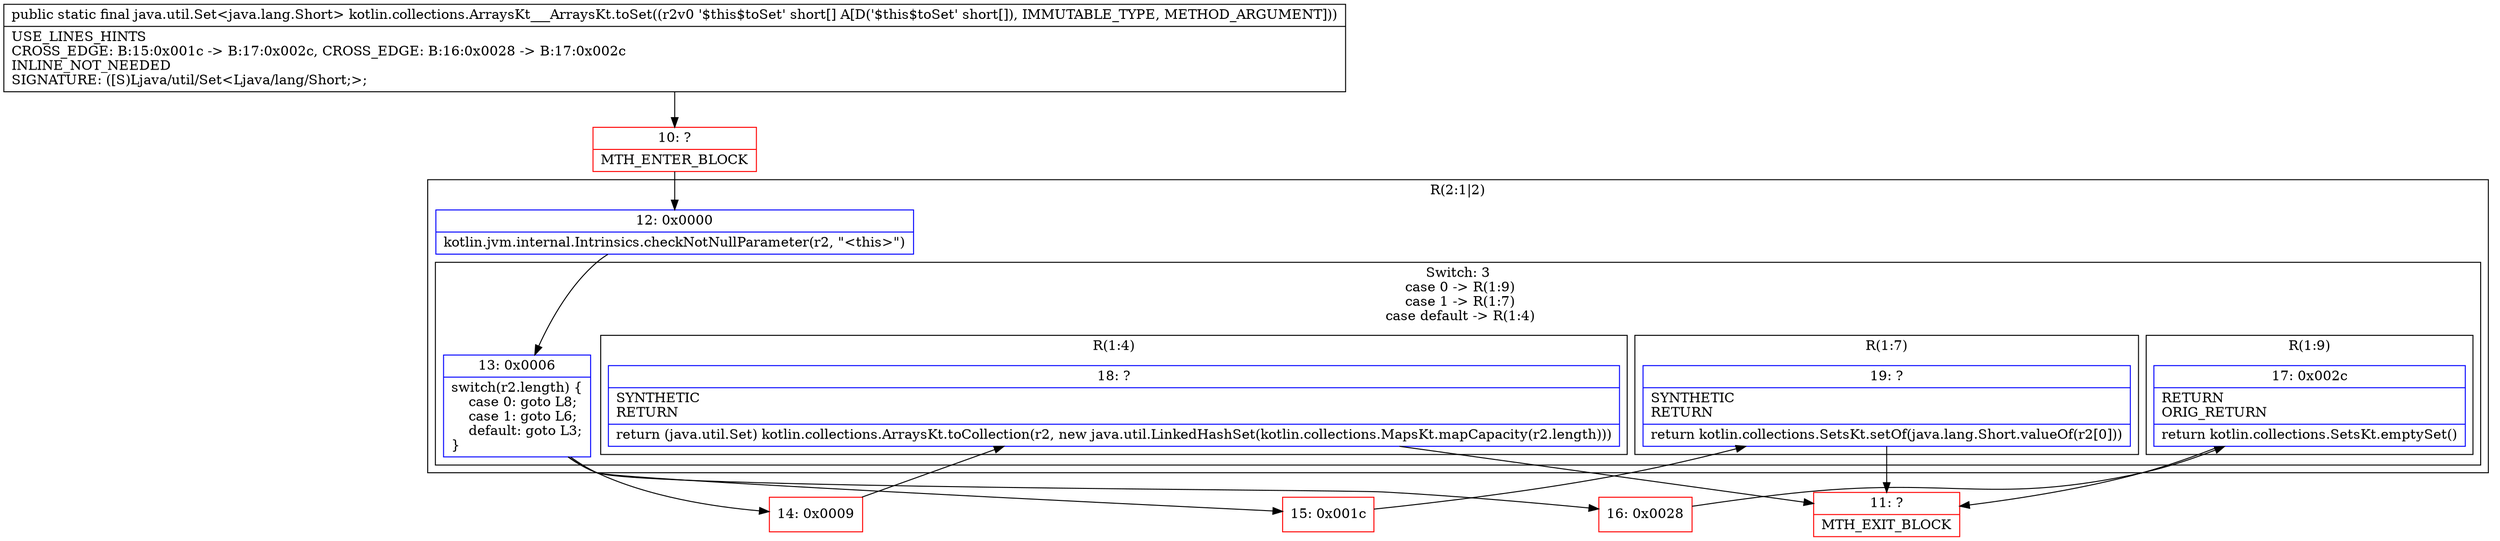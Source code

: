 digraph "CFG forkotlin.collections.ArraysKt___ArraysKt.toSet([S)Ljava\/util\/Set;" {
subgraph cluster_Region_939205330 {
label = "R(2:1|2)";
node [shape=record,color=blue];
Node_12 [shape=record,label="{12\:\ 0x0000|kotlin.jvm.internal.Intrinsics.checkNotNullParameter(r2, \"\<this\>\")\l}"];
subgraph cluster_SwitchRegion_314974264 {
label = "Switch: 3
 case 0 -> R(1:9)
 case 1 -> R(1:7)
 case default -> R(1:4)";
node [shape=record,color=blue];
Node_13 [shape=record,label="{13\:\ 0x0006|switch(r2.length) \{\l    case 0: goto L8;\l    case 1: goto L6;\l    default: goto L3;\l\}\l}"];
subgraph cluster_Region_208835029 {
label = "R(1:9)";
node [shape=record,color=blue];
Node_17 [shape=record,label="{17\:\ 0x002c|RETURN\lORIG_RETURN\l|return kotlin.collections.SetsKt.emptySet()\l}"];
}
subgraph cluster_Region_372176775 {
label = "R(1:7)";
node [shape=record,color=blue];
Node_19 [shape=record,label="{19\:\ ?|SYNTHETIC\lRETURN\l|return kotlin.collections.SetsKt.setOf(java.lang.Short.valueOf(r2[0]))\l}"];
}
subgraph cluster_Region_2024651298 {
label = "R(1:4)";
node [shape=record,color=blue];
Node_18 [shape=record,label="{18\:\ ?|SYNTHETIC\lRETURN\l|return (java.util.Set) kotlin.collections.ArraysKt.toCollection(r2, new java.util.LinkedHashSet(kotlin.collections.MapsKt.mapCapacity(r2.length)))\l}"];
}
}
}
Node_10 [shape=record,color=red,label="{10\:\ ?|MTH_ENTER_BLOCK\l}"];
Node_14 [shape=record,color=red,label="{14\:\ 0x0009}"];
Node_11 [shape=record,color=red,label="{11\:\ ?|MTH_EXIT_BLOCK\l}"];
Node_15 [shape=record,color=red,label="{15\:\ 0x001c}"];
Node_16 [shape=record,color=red,label="{16\:\ 0x0028}"];
MethodNode[shape=record,label="{public static final java.util.Set\<java.lang.Short\> kotlin.collections.ArraysKt___ArraysKt.toSet((r2v0 '$this$toSet' short[] A[D('$this$toSet' short[]), IMMUTABLE_TYPE, METHOD_ARGUMENT]))  | USE_LINES_HINTS\lCROSS_EDGE: B:15:0x001c \-\> B:17:0x002c, CROSS_EDGE: B:16:0x0028 \-\> B:17:0x002c\lINLINE_NOT_NEEDED\lSIGNATURE: ([S)Ljava\/util\/Set\<Ljava\/lang\/Short;\>;\l}"];
MethodNode -> Node_10;Node_12 -> Node_13;
Node_13 -> Node_14;
Node_13 -> Node_15;
Node_13 -> Node_16;
Node_17 -> Node_11;
Node_19 -> Node_11;
Node_18 -> Node_11;
Node_10 -> Node_12;
Node_14 -> Node_18;
Node_15 -> Node_19;
Node_16 -> Node_17;
}

